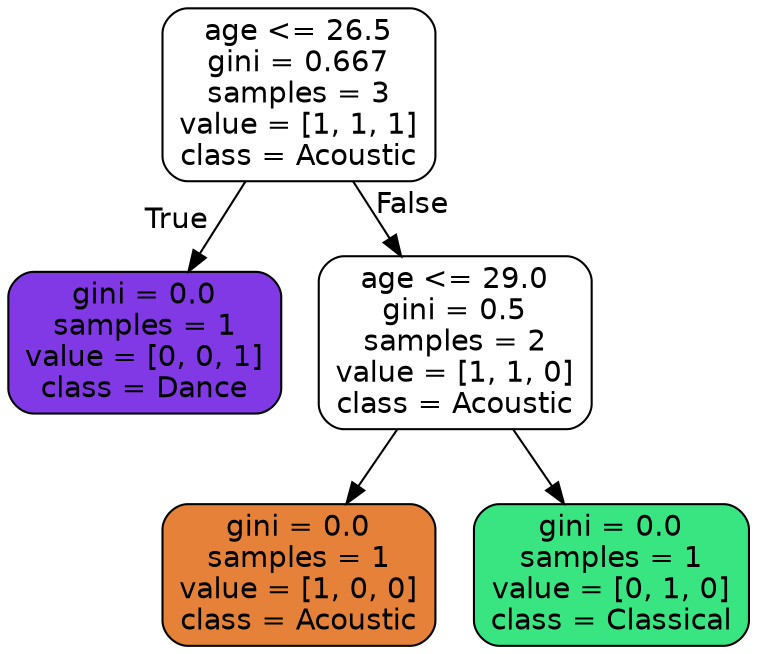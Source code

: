 digraph Tree {
node [shape=box, style="filled, rounded", color="black", fontname=helvetica] ;
edge [fontname=helvetica] ;
0 [label="age <= 26.5\ngini = 0.667\nsamples = 3\nvalue = [1, 1, 1]\nclass = Acoustic", fillcolor="#ffffff"] ;
1 [label="gini = 0.0\nsamples = 1\nvalue = [0, 0, 1]\nclass = Dance", fillcolor="#8139e5"] ;
0 -> 1 [labeldistance=2.5, labelangle=45, headlabel="True"] ;
2 [label="age <= 29.0\ngini = 0.5\nsamples = 2\nvalue = [1, 1, 0]\nclass = Acoustic", fillcolor="#ffffff"] ;
0 -> 2 [labeldistance=2.5, labelangle=-45, headlabel="False"] ;
3 [label="gini = 0.0\nsamples = 1\nvalue = [1, 0, 0]\nclass = Acoustic", fillcolor="#e58139"] ;
2 -> 3 ;
4 [label="gini = 0.0\nsamples = 1\nvalue = [0, 1, 0]\nclass = Classical", fillcolor="#39e581"] ;
2 -> 4 ;
}